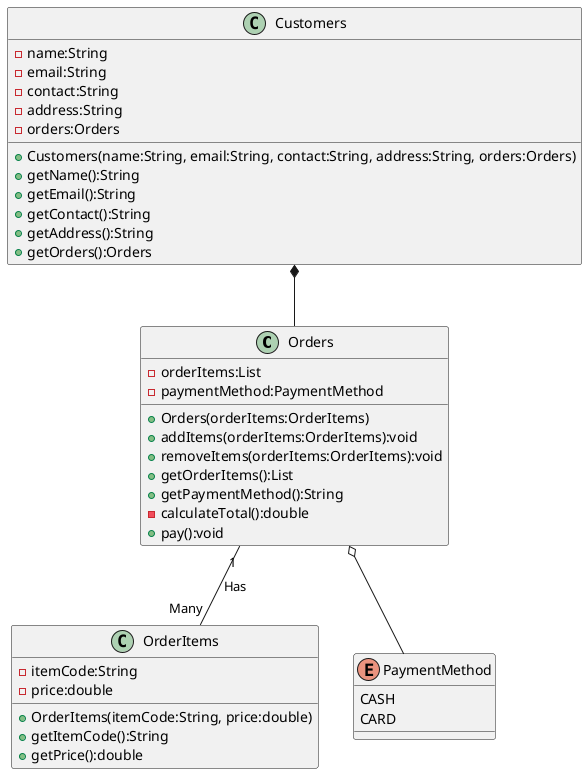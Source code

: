 @startuml

@startuml

'interface PaymentStrategy {
'    +info(amount:double):String
'}
'
'class CashStrategy {
'    +info(amount:double):String
'}
'
'class CreditCardStrategy {
'    -name:String
'    -cardNumber:String
'    -cvv:int
'    -expiryDate:String
'    +CreditCardStrategy(name:String, cardNumber:String, cvv:int, expiryDate:Date)
'    +info(amount:double):String
'}

class Orders {
    -orderItems:List
    -paymentMethod:PaymentMethod
    +Orders(orderItems:OrderItems)
    +addItems(orderItems:OrderItems):void
    +removeItems(orderItems:OrderItems):void
    +getOrderItems():List
    +getPaymentMethod():String
    -calculateTotal():double
    +pay():void
}

class OrderItems {
    -itemCode:String
    -price:double
    +OrderItems(itemCode:String, price:double)
    +getItemCode():String
    +getPrice():double
}

class Customers {
    -name:String
    -email:String
    -contact:String
    -address:String
    -orders:Orders
    +Customers(name:String, email:String, contact:String, address:String, orders:Orders)
    +getName():String
    +getEmail():String
    +getContact():String
    +getAddress():String
    +getOrders():Orders
}

enum PaymentMethod {
    CASH
    CARD
}

'PaymentStrategy <|.. CashStrategy
'PaymentStrategy <|.. CreditCardStrategy
'Orders *-- PaymentStrategy
Orders "1" -- "Many" OrderItems : Has
Customers *-- Orders
Orders o-- PaymentMethod

@enduml

'enum TimeUnit {
'DAYS
'HOURS
'MINUTES
'}

@enduml